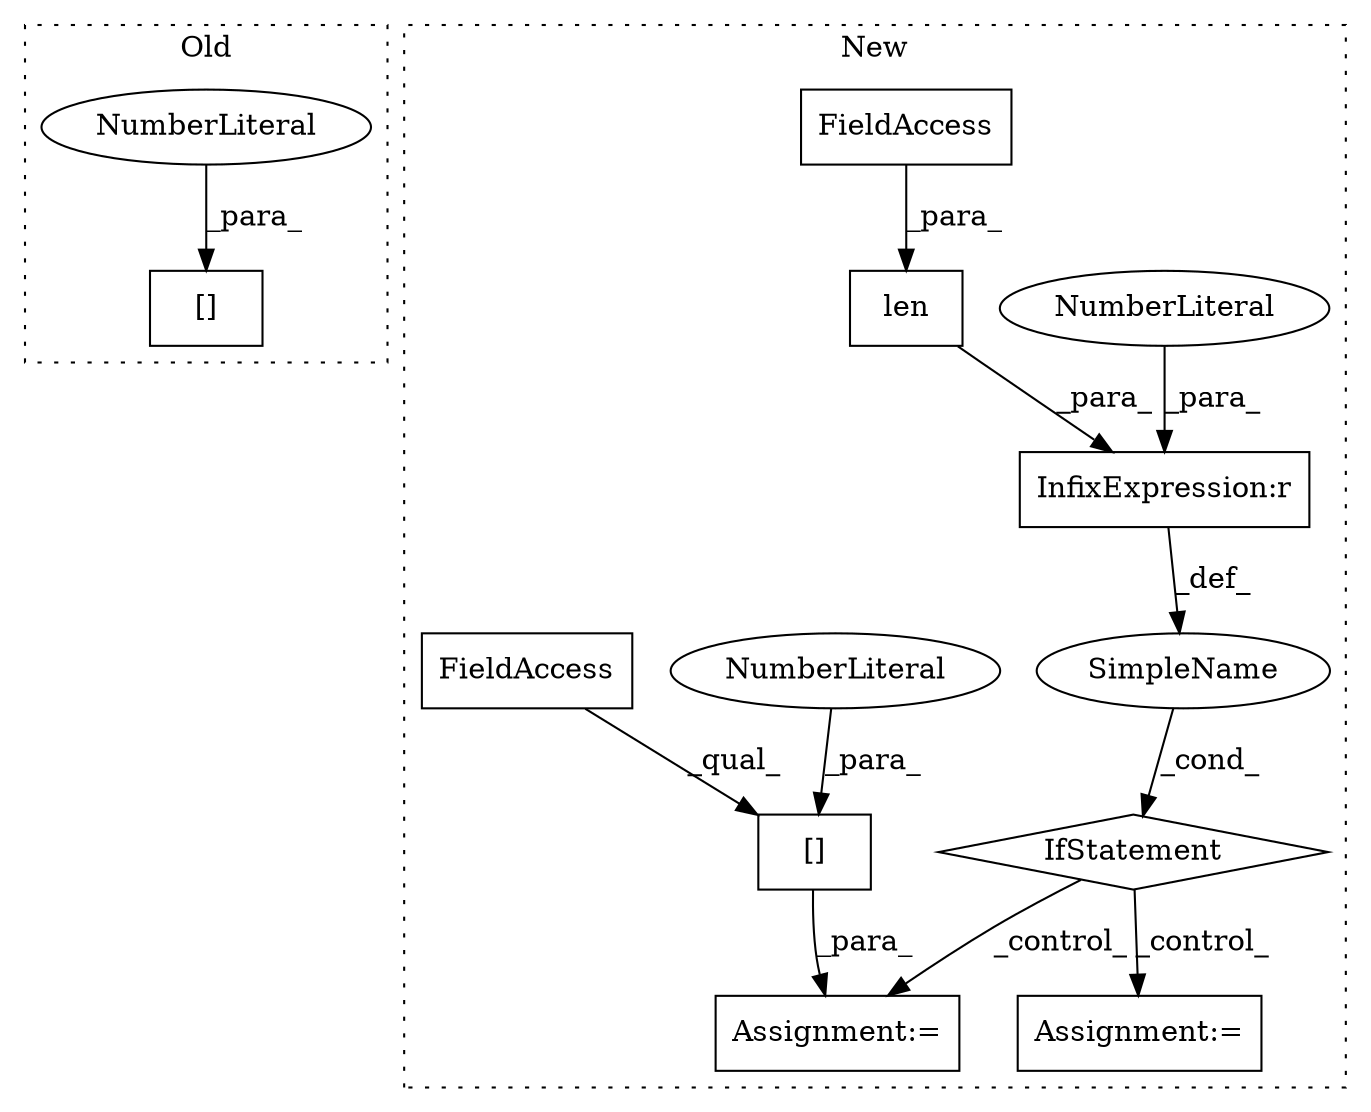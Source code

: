 digraph G {
subgraph cluster0 {
1 [label="[]" a="2" s="2715,2724" l="8,1" shape="box"];
8 [label="NumberLiteral" a="34" s="2723" l="1" shape="ellipse"];
label = "Old";
style="dotted";
}
subgraph cluster1 {
2 [label="IfStatement" a="25" s="2996,3031" l="4,2" shape="diamond"];
3 [label="Assignment:=" a="7" s="3047" l="1" shape="box"];
4 [label="SimpleName" a="42" s="" l="" shape="ellipse"];
5 [label="InfixExpression:r" a="27" s="3026" l="4" shape="box"];
6 [label="Assignment:=" a="7" s="3102" l="1" shape="box"];
7 [label="NumberLiteral" a="34" s="3030" l="1" shape="ellipse"];
9 [label="len" a="32" s="3000,3025" l="4,1" shape="box"];
10 [label="[]" a="2" s="3048,3071" l="22,1" shape="box"];
11 [label="NumberLiteral" a="34" s="3070" l="1" shape="ellipse"];
12 [label="FieldAccess" a="22" s="3004" l="21" shape="box"];
13 [label="FieldAccess" a="22" s="3048" l="21" shape="box"];
label = "New";
style="dotted";
}
2 -> 3 [label="_control_"];
2 -> 6 [label="_control_"];
4 -> 2 [label="_cond_"];
5 -> 4 [label="_def_"];
7 -> 5 [label="_para_"];
8 -> 1 [label="_para_"];
9 -> 5 [label="_para_"];
10 -> 3 [label="_para_"];
11 -> 10 [label="_para_"];
12 -> 9 [label="_para_"];
13 -> 10 [label="_qual_"];
}